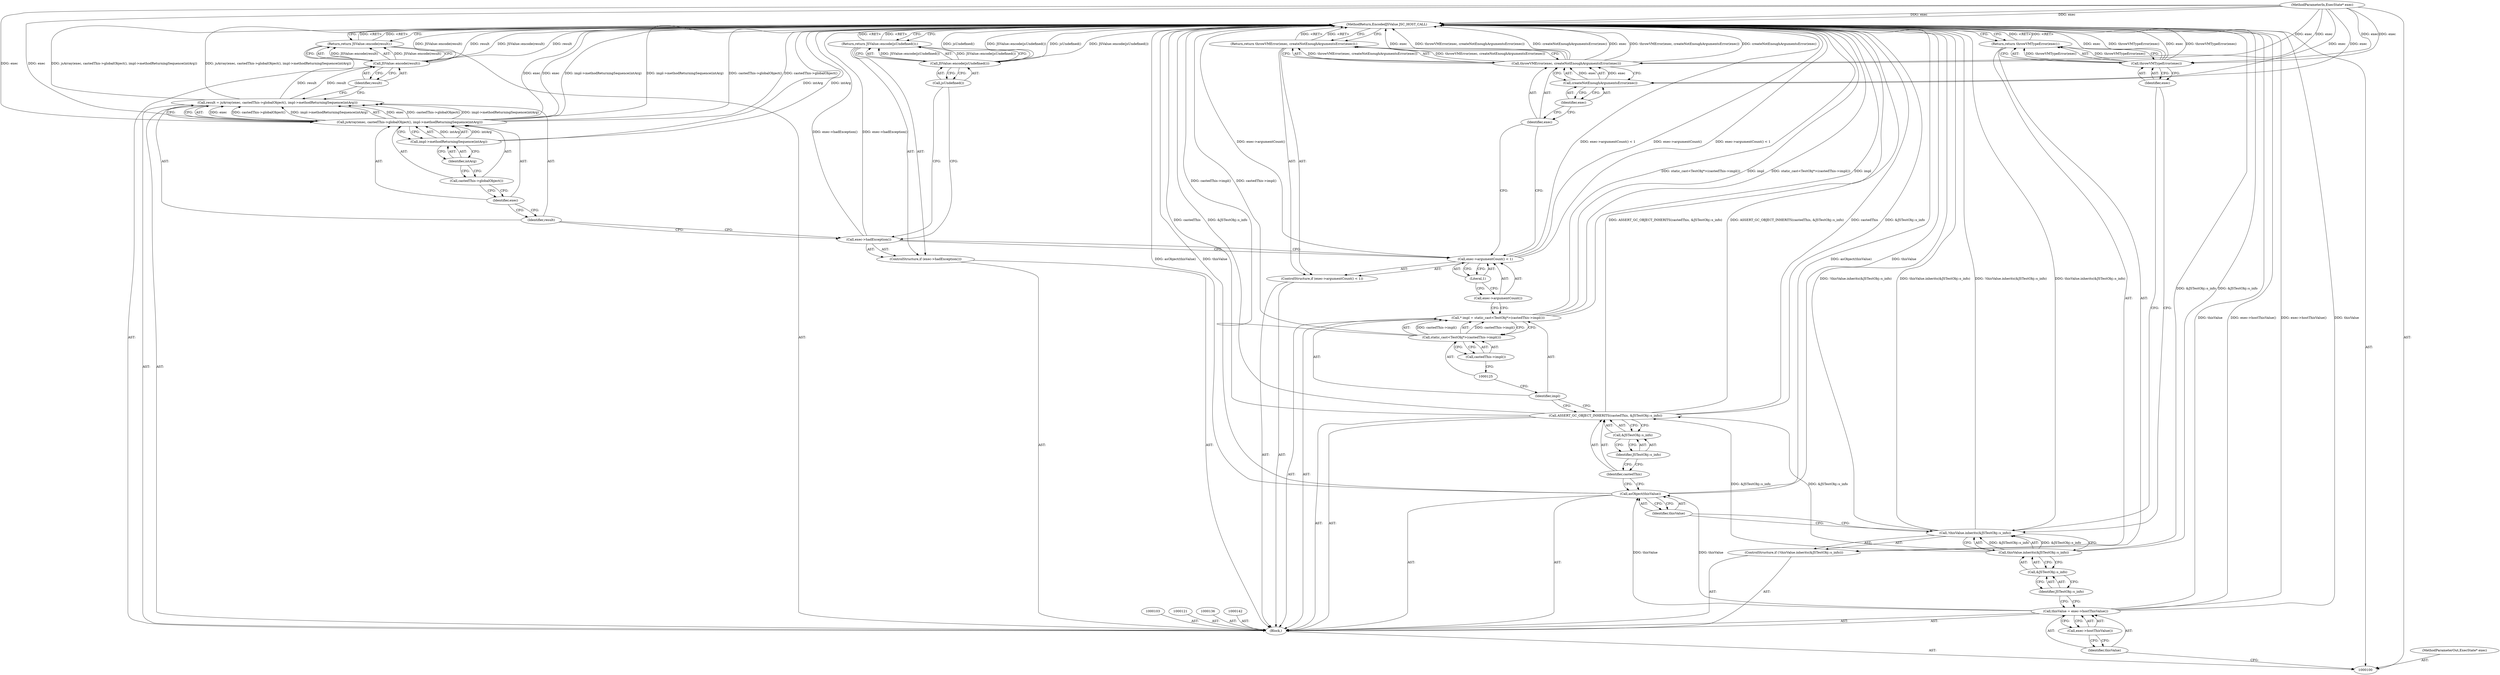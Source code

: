 digraph "0_Chrome_b944f670bb7a8a919daac497a4ea0536c954c201_32" {
"1000153" [label="(MethodReturn,EncodedJSValue JSC_HOST_CALL)"];
"1000101" [label="(MethodParameterIn,ExecState* exec)"];
"1000244" [label="(MethodParameterOut,ExecState* exec)"];
"1000132" [label="(Call,throwVMError(exec, createNotEnoughArgumentsError(exec)))"];
"1000133" [label="(Identifier,exec)"];
"1000134" [label="(Call,createNotEnoughArgumentsError(exec))"];
"1000135" [label="(Identifier,exec)"];
"1000131" [label="(Return,return throwVMError(exec, createNotEnoughArgumentsError(exec));)"];
"1000137" [label="(ControlStructure,if (exec->hadException()))"];
"1000138" [label="(Call,exec->hadException())"];
"1000140" [label="(Call,JSValue::encode(jsUndefined()))"];
"1000141" [label="(Call,jsUndefined())"];
"1000139" [label="(Return,return JSValue::encode(jsUndefined());)"];
"1000143" [label="(Call,result = jsArray(exec, castedThis->globalObject(), impl->methodReturningSequence(intArg)))"];
"1000144" [label="(Identifier,result)"];
"1000145" [label="(Call,jsArray(exec, castedThis->globalObject(), impl->methodReturningSequence(intArg)))"];
"1000146" [label="(Identifier,exec)"];
"1000147" [label="(Call,castedThis->globalObject())"];
"1000148" [label="(Call,impl->methodReturningSequence(intArg))"];
"1000149" [label="(Identifier,intArg)"];
"1000151" [label="(Call,JSValue::encode(result))"];
"1000152" [label="(Identifier,result)"];
"1000150" [label="(Return,return JSValue::encode(result);)"];
"1000102" [label="(Block,)"];
"1000104" [label="(Call,thisValue = exec->hostThisValue())"];
"1000105" [label="(Identifier,thisValue)"];
"1000106" [label="(Call,exec->hostThisValue())"];
"1000110" [label="(Call,&JSTestObj::s_info)"];
"1000111" [label="(Identifier,JSTestObj::s_info)"];
"1000107" [label="(ControlStructure,if (!thisValue.inherits(&JSTestObj::s_info)))"];
"1000108" [label="(Call,!thisValue.inherits(&JSTestObj::s_info))"];
"1000109" [label="(Call,thisValue.inherits(&JSTestObj::s_info))"];
"1000113" [label="(Call,throwVMTypeError(exec))"];
"1000114" [label="(Identifier,exec)"];
"1000112" [label="(Return,return throwVMTypeError(exec);)"];
"1000115" [label="(Call,asObject(thisValue))"];
"1000116" [label="(Identifier,thisValue)"];
"1000118" [label="(Identifier,castedThis)"];
"1000119" [label="(Call,&JSTestObj::s_info)"];
"1000120" [label="(Identifier,JSTestObj::s_info)"];
"1000117" [label="(Call,ASSERT_GC_OBJECT_INHERITS(castedThis, &JSTestObj::s_info))"];
"1000122" [label="(Call,* impl = static_cast<TestObj*>(castedThis->impl()))"];
"1000123" [label="(Identifier,impl)"];
"1000124" [label="(Call,static_cast<TestObj*>(castedThis->impl()))"];
"1000126" [label="(Call,castedThis->impl())"];
"1000130" [label="(Literal,1)"];
"1000127" [label="(ControlStructure,if (exec->argumentCount() < 1))"];
"1000128" [label="(Call,exec->argumentCount() < 1)"];
"1000129" [label="(Call,exec->argumentCount())"];
"1000153" -> "1000100"  [label="AST: "];
"1000153" -> "1000112"  [label="CFG: "];
"1000153" -> "1000131"  [label="CFG: "];
"1000153" -> "1000139"  [label="CFG: "];
"1000153" -> "1000150"  [label="CFG: "];
"1000139" -> "1000153"  [label="DDG: <RET>"];
"1000117" -> "1000153"  [label="DDG: ASSERT_GC_OBJECT_INHERITS(castedThis, &JSTestObj::s_info)"];
"1000117" -> "1000153"  [label="DDG: castedThis"];
"1000117" -> "1000153"  [label="DDG: &JSTestObj::s_info"];
"1000124" -> "1000153"  [label="DDG: castedThis->impl()"];
"1000108" -> "1000153"  [label="DDG: !thisValue.inherits(&JSTestObj::s_info)"];
"1000108" -> "1000153"  [label="DDG: thisValue.inherits(&JSTestObj::s_info)"];
"1000151" -> "1000153"  [label="DDG: JSValue::encode(result)"];
"1000151" -> "1000153"  [label="DDG: result"];
"1000104" -> "1000153"  [label="DDG: thisValue"];
"1000104" -> "1000153"  [label="DDG: exec->hostThisValue()"];
"1000113" -> "1000153"  [label="DDG: exec"];
"1000113" -> "1000153"  [label="DDG: throwVMTypeError(exec)"];
"1000115" -> "1000153"  [label="DDG: asObject(thisValue)"];
"1000115" -> "1000153"  [label="DDG: thisValue"];
"1000132" -> "1000153"  [label="DDG: exec"];
"1000132" -> "1000153"  [label="DDG: throwVMError(exec, createNotEnoughArgumentsError(exec))"];
"1000132" -> "1000153"  [label="DDG: createNotEnoughArgumentsError(exec)"];
"1000145" -> "1000153"  [label="DDG: exec"];
"1000145" -> "1000153"  [label="DDG: impl->methodReturningSequence(intArg)"];
"1000145" -> "1000153"  [label="DDG: castedThis->globalObject()"];
"1000122" -> "1000153"  [label="DDG: static_cast<TestObj*>(castedThis->impl())"];
"1000122" -> "1000153"  [label="DDG: impl"];
"1000140" -> "1000153"  [label="DDG: jsUndefined()"];
"1000140" -> "1000153"  [label="DDG: JSValue::encode(jsUndefined())"];
"1000128" -> "1000153"  [label="DDG: exec->argumentCount()"];
"1000128" -> "1000153"  [label="DDG: exec->argumentCount() < 1"];
"1000148" -> "1000153"  [label="DDG: intArg"];
"1000101" -> "1000153"  [label="DDG: exec"];
"1000109" -> "1000153"  [label="DDG: &JSTestObj::s_info"];
"1000143" -> "1000153"  [label="DDG: jsArray(exec, castedThis->globalObject(), impl->methodReturningSequence(intArg))"];
"1000138" -> "1000153"  [label="DDG: exec->hadException()"];
"1000131" -> "1000153"  [label="DDG: <RET>"];
"1000112" -> "1000153"  [label="DDG: <RET>"];
"1000150" -> "1000153"  [label="DDG: <RET>"];
"1000101" -> "1000100"  [label="AST: "];
"1000101" -> "1000153"  [label="DDG: exec"];
"1000101" -> "1000113"  [label="DDG: exec"];
"1000101" -> "1000132"  [label="DDG: exec"];
"1000101" -> "1000134"  [label="DDG: exec"];
"1000101" -> "1000145"  [label="DDG: exec"];
"1000244" -> "1000100"  [label="AST: "];
"1000132" -> "1000131"  [label="AST: "];
"1000132" -> "1000134"  [label="CFG: "];
"1000133" -> "1000132"  [label="AST: "];
"1000134" -> "1000132"  [label="AST: "];
"1000131" -> "1000132"  [label="CFG: "];
"1000132" -> "1000153"  [label="DDG: exec"];
"1000132" -> "1000153"  [label="DDG: throwVMError(exec, createNotEnoughArgumentsError(exec))"];
"1000132" -> "1000153"  [label="DDG: createNotEnoughArgumentsError(exec)"];
"1000132" -> "1000131"  [label="DDG: throwVMError(exec, createNotEnoughArgumentsError(exec))"];
"1000134" -> "1000132"  [label="DDG: exec"];
"1000101" -> "1000132"  [label="DDG: exec"];
"1000133" -> "1000132"  [label="AST: "];
"1000133" -> "1000128"  [label="CFG: "];
"1000135" -> "1000133"  [label="CFG: "];
"1000134" -> "1000132"  [label="AST: "];
"1000134" -> "1000135"  [label="CFG: "];
"1000135" -> "1000134"  [label="AST: "];
"1000132" -> "1000134"  [label="CFG: "];
"1000134" -> "1000132"  [label="DDG: exec"];
"1000101" -> "1000134"  [label="DDG: exec"];
"1000135" -> "1000134"  [label="AST: "];
"1000135" -> "1000133"  [label="CFG: "];
"1000134" -> "1000135"  [label="CFG: "];
"1000131" -> "1000127"  [label="AST: "];
"1000131" -> "1000132"  [label="CFG: "];
"1000132" -> "1000131"  [label="AST: "];
"1000153" -> "1000131"  [label="CFG: "];
"1000131" -> "1000153"  [label="DDG: <RET>"];
"1000132" -> "1000131"  [label="DDG: throwVMError(exec, createNotEnoughArgumentsError(exec))"];
"1000137" -> "1000102"  [label="AST: "];
"1000138" -> "1000137"  [label="AST: "];
"1000139" -> "1000137"  [label="AST: "];
"1000138" -> "1000137"  [label="AST: "];
"1000138" -> "1000128"  [label="CFG: "];
"1000141" -> "1000138"  [label="CFG: "];
"1000144" -> "1000138"  [label="CFG: "];
"1000138" -> "1000153"  [label="DDG: exec->hadException()"];
"1000140" -> "1000139"  [label="AST: "];
"1000140" -> "1000141"  [label="CFG: "];
"1000141" -> "1000140"  [label="AST: "];
"1000139" -> "1000140"  [label="CFG: "];
"1000140" -> "1000153"  [label="DDG: jsUndefined()"];
"1000140" -> "1000153"  [label="DDG: JSValue::encode(jsUndefined())"];
"1000140" -> "1000139"  [label="DDG: JSValue::encode(jsUndefined())"];
"1000141" -> "1000140"  [label="AST: "];
"1000141" -> "1000138"  [label="CFG: "];
"1000140" -> "1000141"  [label="CFG: "];
"1000139" -> "1000137"  [label="AST: "];
"1000139" -> "1000140"  [label="CFG: "];
"1000140" -> "1000139"  [label="AST: "];
"1000153" -> "1000139"  [label="CFG: "];
"1000139" -> "1000153"  [label="DDG: <RET>"];
"1000140" -> "1000139"  [label="DDG: JSValue::encode(jsUndefined())"];
"1000143" -> "1000102"  [label="AST: "];
"1000143" -> "1000145"  [label="CFG: "];
"1000144" -> "1000143"  [label="AST: "];
"1000145" -> "1000143"  [label="AST: "];
"1000152" -> "1000143"  [label="CFG: "];
"1000143" -> "1000153"  [label="DDG: jsArray(exec, castedThis->globalObject(), impl->methodReturningSequence(intArg))"];
"1000145" -> "1000143"  [label="DDG: exec"];
"1000145" -> "1000143"  [label="DDG: castedThis->globalObject()"];
"1000145" -> "1000143"  [label="DDG: impl->methodReturningSequence(intArg)"];
"1000143" -> "1000151"  [label="DDG: result"];
"1000144" -> "1000143"  [label="AST: "];
"1000144" -> "1000138"  [label="CFG: "];
"1000146" -> "1000144"  [label="CFG: "];
"1000145" -> "1000143"  [label="AST: "];
"1000145" -> "1000148"  [label="CFG: "];
"1000146" -> "1000145"  [label="AST: "];
"1000147" -> "1000145"  [label="AST: "];
"1000148" -> "1000145"  [label="AST: "];
"1000143" -> "1000145"  [label="CFG: "];
"1000145" -> "1000153"  [label="DDG: exec"];
"1000145" -> "1000153"  [label="DDG: impl->methodReturningSequence(intArg)"];
"1000145" -> "1000153"  [label="DDG: castedThis->globalObject()"];
"1000145" -> "1000143"  [label="DDG: exec"];
"1000145" -> "1000143"  [label="DDG: castedThis->globalObject()"];
"1000145" -> "1000143"  [label="DDG: impl->methodReturningSequence(intArg)"];
"1000101" -> "1000145"  [label="DDG: exec"];
"1000148" -> "1000145"  [label="DDG: intArg"];
"1000146" -> "1000145"  [label="AST: "];
"1000146" -> "1000144"  [label="CFG: "];
"1000147" -> "1000146"  [label="CFG: "];
"1000147" -> "1000145"  [label="AST: "];
"1000147" -> "1000146"  [label="CFG: "];
"1000149" -> "1000147"  [label="CFG: "];
"1000148" -> "1000145"  [label="AST: "];
"1000148" -> "1000149"  [label="CFG: "];
"1000149" -> "1000148"  [label="AST: "];
"1000145" -> "1000148"  [label="CFG: "];
"1000148" -> "1000153"  [label="DDG: intArg"];
"1000148" -> "1000145"  [label="DDG: intArg"];
"1000149" -> "1000148"  [label="AST: "];
"1000149" -> "1000147"  [label="CFG: "];
"1000148" -> "1000149"  [label="CFG: "];
"1000151" -> "1000150"  [label="AST: "];
"1000151" -> "1000152"  [label="CFG: "];
"1000152" -> "1000151"  [label="AST: "];
"1000150" -> "1000151"  [label="CFG: "];
"1000151" -> "1000153"  [label="DDG: JSValue::encode(result)"];
"1000151" -> "1000153"  [label="DDG: result"];
"1000151" -> "1000150"  [label="DDG: JSValue::encode(result)"];
"1000143" -> "1000151"  [label="DDG: result"];
"1000152" -> "1000151"  [label="AST: "];
"1000152" -> "1000143"  [label="CFG: "];
"1000151" -> "1000152"  [label="CFG: "];
"1000150" -> "1000102"  [label="AST: "];
"1000150" -> "1000151"  [label="CFG: "];
"1000151" -> "1000150"  [label="AST: "];
"1000153" -> "1000150"  [label="CFG: "];
"1000150" -> "1000153"  [label="DDG: <RET>"];
"1000151" -> "1000150"  [label="DDG: JSValue::encode(result)"];
"1000102" -> "1000100"  [label="AST: "];
"1000103" -> "1000102"  [label="AST: "];
"1000104" -> "1000102"  [label="AST: "];
"1000107" -> "1000102"  [label="AST: "];
"1000115" -> "1000102"  [label="AST: "];
"1000117" -> "1000102"  [label="AST: "];
"1000121" -> "1000102"  [label="AST: "];
"1000122" -> "1000102"  [label="AST: "];
"1000127" -> "1000102"  [label="AST: "];
"1000136" -> "1000102"  [label="AST: "];
"1000137" -> "1000102"  [label="AST: "];
"1000142" -> "1000102"  [label="AST: "];
"1000143" -> "1000102"  [label="AST: "];
"1000150" -> "1000102"  [label="AST: "];
"1000104" -> "1000102"  [label="AST: "];
"1000104" -> "1000106"  [label="CFG: "];
"1000105" -> "1000104"  [label="AST: "];
"1000106" -> "1000104"  [label="AST: "];
"1000111" -> "1000104"  [label="CFG: "];
"1000104" -> "1000153"  [label="DDG: thisValue"];
"1000104" -> "1000153"  [label="DDG: exec->hostThisValue()"];
"1000104" -> "1000115"  [label="DDG: thisValue"];
"1000105" -> "1000104"  [label="AST: "];
"1000105" -> "1000100"  [label="CFG: "];
"1000106" -> "1000105"  [label="CFG: "];
"1000106" -> "1000104"  [label="AST: "];
"1000106" -> "1000105"  [label="CFG: "];
"1000104" -> "1000106"  [label="CFG: "];
"1000110" -> "1000109"  [label="AST: "];
"1000110" -> "1000111"  [label="CFG: "];
"1000111" -> "1000110"  [label="AST: "];
"1000109" -> "1000110"  [label="CFG: "];
"1000111" -> "1000110"  [label="AST: "];
"1000111" -> "1000104"  [label="CFG: "];
"1000110" -> "1000111"  [label="CFG: "];
"1000107" -> "1000102"  [label="AST: "];
"1000108" -> "1000107"  [label="AST: "];
"1000112" -> "1000107"  [label="AST: "];
"1000108" -> "1000107"  [label="AST: "];
"1000108" -> "1000109"  [label="CFG: "];
"1000109" -> "1000108"  [label="AST: "];
"1000114" -> "1000108"  [label="CFG: "];
"1000116" -> "1000108"  [label="CFG: "];
"1000108" -> "1000153"  [label="DDG: !thisValue.inherits(&JSTestObj::s_info)"];
"1000108" -> "1000153"  [label="DDG: thisValue.inherits(&JSTestObj::s_info)"];
"1000109" -> "1000108"  [label="DDG: &JSTestObj::s_info"];
"1000109" -> "1000108"  [label="AST: "];
"1000109" -> "1000110"  [label="CFG: "];
"1000110" -> "1000109"  [label="AST: "];
"1000108" -> "1000109"  [label="CFG: "];
"1000109" -> "1000153"  [label="DDG: &JSTestObj::s_info"];
"1000109" -> "1000108"  [label="DDG: &JSTestObj::s_info"];
"1000109" -> "1000117"  [label="DDG: &JSTestObj::s_info"];
"1000113" -> "1000112"  [label="AST: "];
"1000113" -> "1000114"  [label="CFG: "];
"1000114" -> "1000113"  [label="AST: "];
"1000112" -> "1000113"  [label="CFG: "];
"1000113" -> "1000153"  [label="DDG: exec"];
"1000113" -> "1000153"  [label="DDG: throwVMTypeError(exec)"];
"1000113" -> "1000112"  [label="DDG: throwVMTypeError(exec)"];
"1000101" -> "1000113"  [label="DDG: exec"];
"1000114" -> "1000113"  [label="AST: "];
"1000114" -> "1000108"  [label="CFG: "];
"1000113" -> "1000114"  [label="CFG: "];
"1000112" -> "1000107"  [label="AST: "];
"1000112" -> "1000113"  [label="CFG: "];
"1000113" -> "1000112"  [label="AST: "];
"1000153" -> "1000112"  [label="CFG: "];
"1000112" -> "1000153"  [label="DDG: <RET>"];
"1000113" -> "1000112"  [label="DDG: throwVMTypeError(exec)"];
"1000115" -> "1000102"  [label="AST: "];
"1000115" -> "1000116"  [label="CFG: "];
"1000116" -> "1000115"  [label="AST: "];
"1000118" -> "1000115"  [label="CFG: "];
"1000115" -> "1000153"  [label="DDG: asObject(thisValue)"];
"1000115" -> "1000153"  [label="DDG: thisValue"];
"1000104" -> "1000115"  [label="DDG: thisValue"];
"1000116" -> "1000115"  [label="AST: "];
"1000116" -> "1000108"  [label="CFG: "];
"1000115" -> "1000116"  [label="CFG: "];
"1000118" -> "1000117"  [label="AST: "];
"1000118" -> "1000115"  [label="CFG: "];
"1000120" -> "1000118"  [label="CFG: "];
"1000119" -> "1000117"  [label="AST: "];
"1000119" -> "1000120"  [label="CFG: "];
"1000120" -> "1000119"  [label="AST: "];
"1000117" -> "1000119"  [label="CFG: "];
"1000120" -> "1000119"  [label="AST: "];
"1000120" -> "1000118"  [label="CFG: "];
"1000119" -> "1000120"  [label="CFG: "];
"1000117" -> "1000102"  [label="AST: "];
"1000117" -> "1000119"  [label="CFG: "];
"1000118" -> "1000117"  [label="AST: "];
"1000119" -> "1000117"  [label="AST: "];
"1000123" -> "1000117"  [label="CFG: "];
"1000117" -> "1000153"  [label="DDG: ASSERT_GC_OBJECT_INHERITS(castedThis, &JSTestObj::s_info)"];
"1000117" -> "1000153"  [label="DDG: castedThis"];
"1000117" -> "1000153"  [label="DDG: &JSTestObj::s_info"];
"1000109" -> "1000117"  [label="DDG: &JSTestObj::s_info"];
"1000122" -> "1000102"  [label="AST: "];
"1000122" -> "1000124"  [label="CFG: "];
"1000123" -> "1000122"  [label="AST: "];
"1000124" -> "1000122"  [label="AST: "];
"1000129" -> "1000122"  [label="CFG: "];
"1000122" -> "1000153"  [label="DDG: static_cast<TestObj*>(castedThis->impl())"];
"1000122" -> "1000153"  [label="DDG: impl"];
"1000124" -> "1000122"  [label="DDG: castedThis->impl()"];
"1000123" -> "1000122"  [label="AST: "];
"1000123" -> "1000117"  [label="CFG: "];
"1000125" -> "1000123"  [label="CFG: "];
"1000124" -> "1000122"  [label="AST: "];
"1000124" -> "1000126"  [label="CFG: "];
"1000125" -> "1000124"  [label="AST: "];
"1000126" -> "1000124"  [label="AST: "];
"1000122" -> "1000124"  [label="CFG: "];
"1000124" -> "1000153"  [label="DDG: castedThis->impl()"];
"1000124" -> "1000122"  [label="DDG: castedThis->impl()"];
"1000126" -> "1000124"  [label="AST: "];
"1000126" -> "1000125"  [label="CFG: "];
"1000124" -> "1000126"  [label="CFG: "];
"1000130" -> "1000128"  [label="AST: "];
"1000130" -> "1000129"  [label="CFG: "];
"1000128" -> "1000130"  [label="CFG: "];
"1000127" -> "1000102"  [label="AST: "];
"1000128" -> "1000127"  [label="AST: "];
"1000131" -> "1000127"  [label="AST: "];
"1000128" -> "1000127"  [label="AST: "];
"1000128" -> "1000130"  [label="CFG: "];
"1000129" -> "1000128"  [label="AST: "];
"1000130" -> "1000128"  [label="AST: "];
"1000133" -> "1000128"  [label="CFG: "];
"1000138" -> "1000128"  [label="CFG: "];
"1000128" -> "1000153"  [label="DDG: exec->argumentCount()"];
"1000128" -> "1000153"  [label="DDG: exec->argumentCount() < 1"];
"1000129" -> "1000128"  [label="AST: "];
"1000129" -> "1000122"  [label="CFG: "];
"1000130" -> "1000129"  [label="CFG: "];
}
